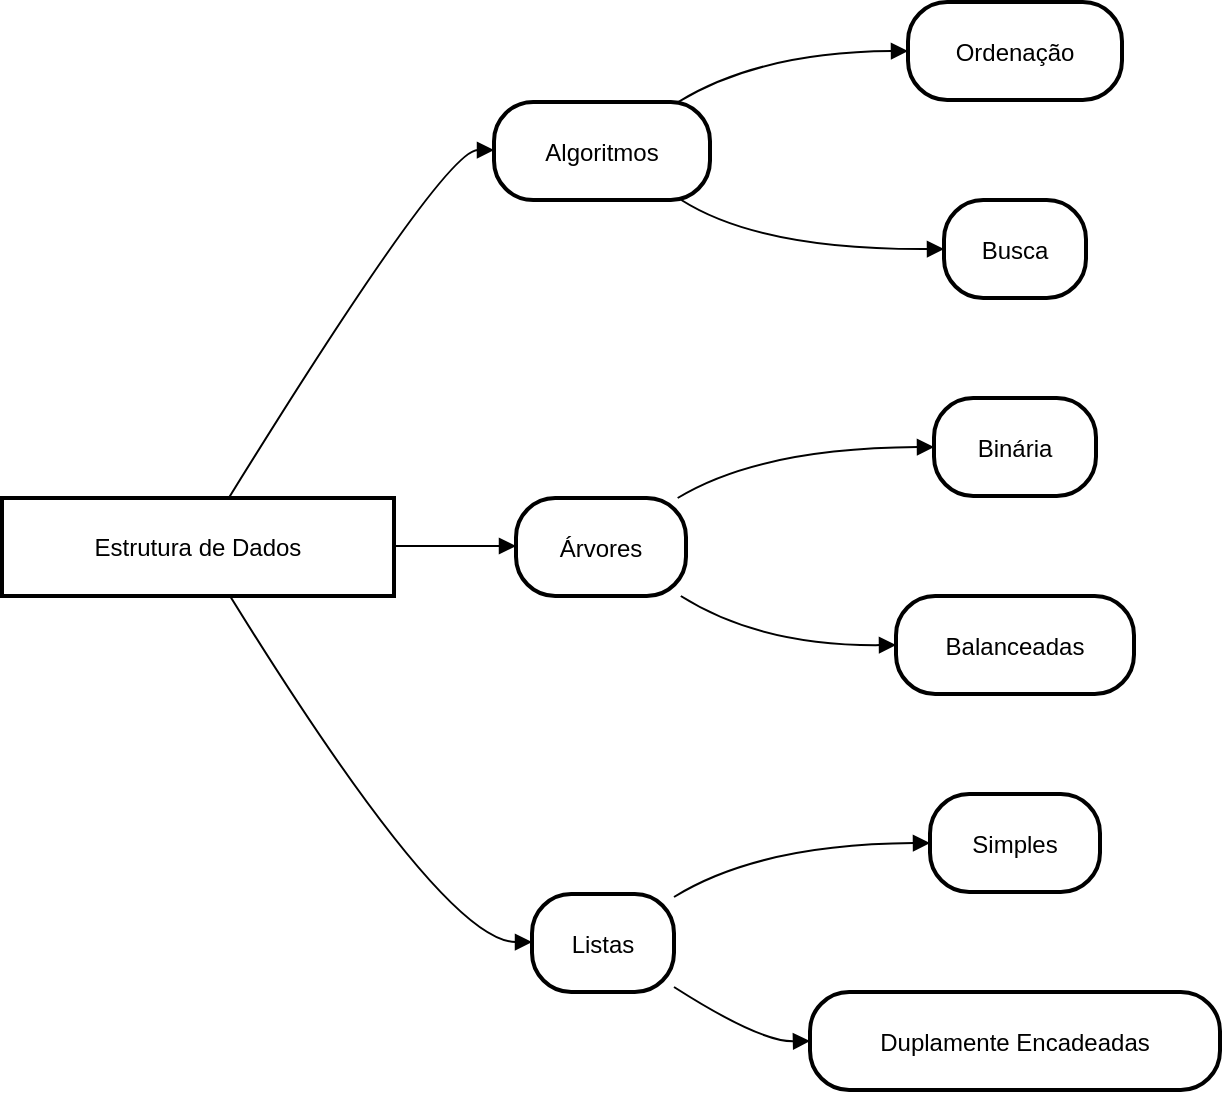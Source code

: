 <mxfile version="25.0.3">
  <diagram name="Página-1" id="-pN9sJosiJDuAdPfuYAF">
    <mxGraphModel>
      <root>
        <mxCell id="0" />
        <mxCell id="1" parent="0" />
        <mxCell id="2" value="Estrutura de Dados" style="whiteSpace=wrap;strokeWidth=2;" vertex="1" parent="1">
          <mxGeometry x="8" y="256" width="196" height="49" as="geometry" />
        </mxCell>
        <mxCell id="3" value="Algoritmos" style="rounded=1;arcSize=40;strokeWidth=2" vertex="1" parent="1">
          <mxGeometry x="254" y="58" width="108" height="49" as="geometry" />
        </mxCell>
        <mxCell id="4" value="Árvores" style="rounded=1;arcSize=40;strokeWidth=2" vertex="1" parent="1">
          <mxGeometry x="265" y="256" width="85" height="49" as="geometry" />
        </mxCell>
        <mxCell id="5" value="Listas" style="rounded=1;arcSize=40;strokeWidth=2" vertex="1" parent="1">
          <mxGeometry x="273" y="454" width="71" height="49" as="geometry" />
        </mxCell>
        <mxCell id="6" value="Ordenação" style="rounded=1;arcSize=40;strokeWidth=2" vertex="1" parent="1">
          <mxGeometry x="461" y="8" width="107" height="49" as="geometry" />
        </mxCell>
        <mxCell id="7" value="Busca" style="rounded=1;arcSize=40;strokeWidth=2" vertex="1" parent="1">
          <mxGeometry x="479" y="107" width="71" height="49" as="geometry" />
        </mxCell>
        <mxCell id="8" value="Binária" style="rounded=1;arcSize=40;strokeWidth=2" vertex="1" parent="1">
          <mxGeometry x="474" y="206" width="81" height="49" as="geometry" />
        </mxCell>
        <mxCell id="9" value="Balanceadas" style="rounded=1;arcSize=40;strokeWidth=2" vertex="1" parent="1">
          <mxGeometry x="455" y="305" width="119" height="49" as="geometry" />
        </mxCell>
        <mxCell id="10" value="Simples" style="rounded=1;arcSize=40;strokeWidth=2" vertex="1" parent="1">
          <mxGeometry x="472" y="404" width="85" height="49" as="geometry" />
        </mxCell>
        <mxCell id="11" value="Duplamente Encadeadas" style="rounded=1;arcSize=40;strokeWidth=2" vertex="1" parent="1">
          <mxGeometry x="412" y="503" width="205" height="49" as="geometry" />
        </mxCell>
        <mxCell id="12" value="" style="curved=1;startArrow=none;endArrow=block;exitX=0.58;exitY=-0.01;entryX=0;entryY=0.49;" edge="1" parent="1" source="2" target="3">
          <mxGeometry relative="1" as="geometry">
            <Array as="points">
              <mxPoint x="229" y="82" />
            </Array>
          </mxGeometry>
        </mxCell>
        <mxCell id="13" value="" style="curved=1;startArrow=none;endArrow=block;exitX=1;exitY=0.49;entryX=0.01;entryY=0.49;" edge="1" parent="1" source="2" target="4">
          <mxGeometry relative="1" as="geometry">
            <Array as="points" />
          </mxGeometry>
        </mxCell>
        <mxCell id="14" value="" style="curved=1;startArrow=none;endArrow=block;exitX=0.58;exitY=0.99;entryX=-0.01;entryY=0.49;" edge="1" parent="1" source="2" target="5">
          <mxGeometry relative="1" as="geometry">
            <Array as="points">
              <mxPoint x="229" y="478" />
            </Array>
          </mxGeometry>
        </mxCell>
        <mxCell id="15" value="" style="curved=1;startArrow=none;endArrow=block;exitX=0.86;exitY=-0.01;entryX=0;entryY=0.5;" edge="1" parent="1" source="3" target="6">
          <mxGeometry relative="1" as="geometry">
            <Array as="points">
              <mxPoint x="387" y="33" />
            </Array>
          </mxGeometry>
        </mxCell>
        <mxCell id="16" value="" style="curved=1;startArrow=none;endArrow=block;exitX=0.86;exitY=0.99;entryX=0;entryY=0.5;" edge="1" parent="1" source="3" target="7">
          <mxGeometry relative="1" as="geometry">
            <Array as="points">
              <mxPoint x="387" y="132" />
            </Array>
          </mxGeometry>
        </mxCell>
        <mxCell id="17" value="" style="curved=1;startArrow=none;endArrow=block;exitX=0.96;exitY=-0.01;entryX=0;entryY=0.5;" edge="1" parent="1" source="4" target="8">
          <mxGeometry relative="1" as="geometry">
            <Array as="points">
              <mxPoint x="387" y="231" />
            </Array>
          </mxGeometry>
        </mxCell>
        <mxCell id="18" value="" style="curved=1;startArrow=none;endArrow=block;exitX=0.96;exitY=0.99;entryX=0;entryY=0.5;" edge="1" parent="1" source="4" target="9">
          <mxGeometry relative="1" as="geometry">
            <Array as="points">
              <mxPoint x="387" y="330" />
            </Array>
          </mxGeometry>
        </mxCell>
        <mxCell id="19" value="" style="curved=1;startArrow=none;endArrow=block;exitX=0.99;exitY=0.04;entryX=0;entryY=0.5;" edge="1" parent="1" source="5" target="10">
          <mxGeometry relative="1" as="geometry">
            <Array as="points">
              <mxPoint x="387" y="429" />
            </Array>
          </mxGeometry>
        </mxCell>
        <mxCell id="20" value="" style="curved=1;startArrow=none;endArrow=block;exitX=0.99;exitY=0.94;entryX=0;entryY=0.5;" edge="1" parent="1" source="5" target="11">
          <mxGeometry relative="1" as="geometry">
            <Array as="points">
              <mxPoint x="387" y="528" />
            </Array>
          </mxGeometry>
        </mxCell>
      </root>
    </mxGraphModel>
  </diagram>
</mxfile>
